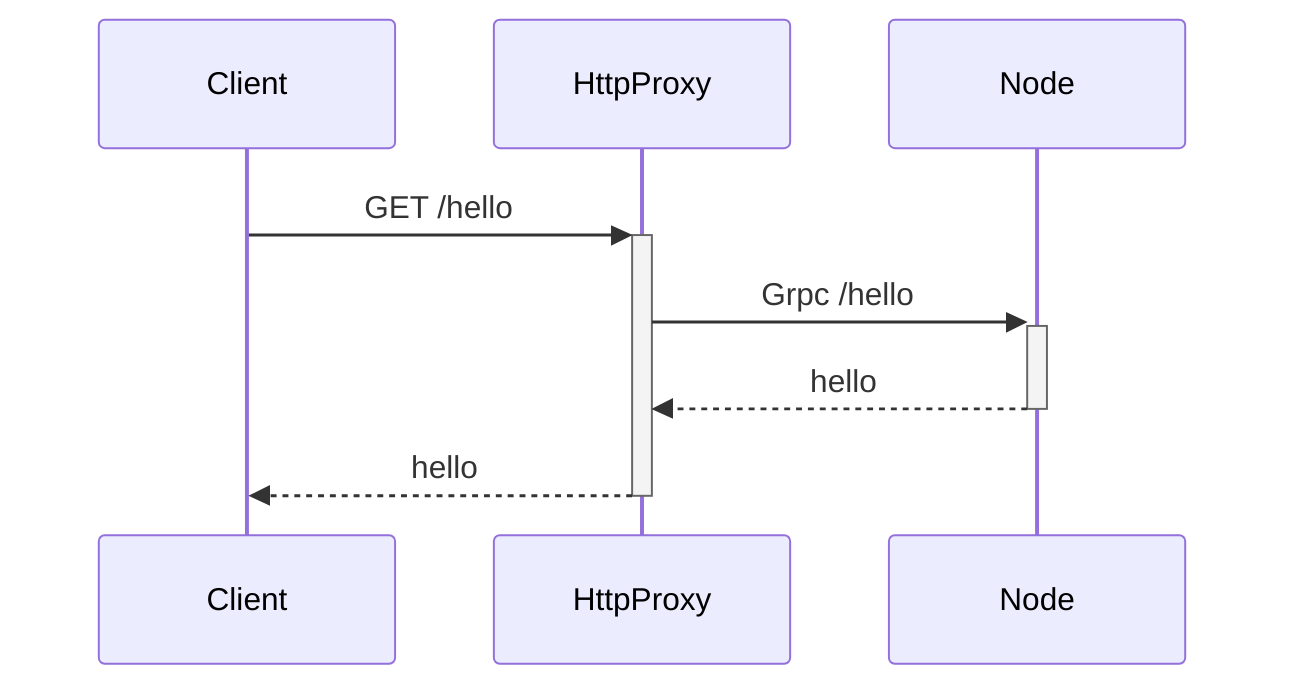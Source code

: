 sequenceDiagram
    Client ->>+ HttpProxy : GET /hello
    HttpProxy ->>+ Node : Grpc /hello
    Node -->>- HttpProxy : hello
    HttpProxy -->>- Client : hello